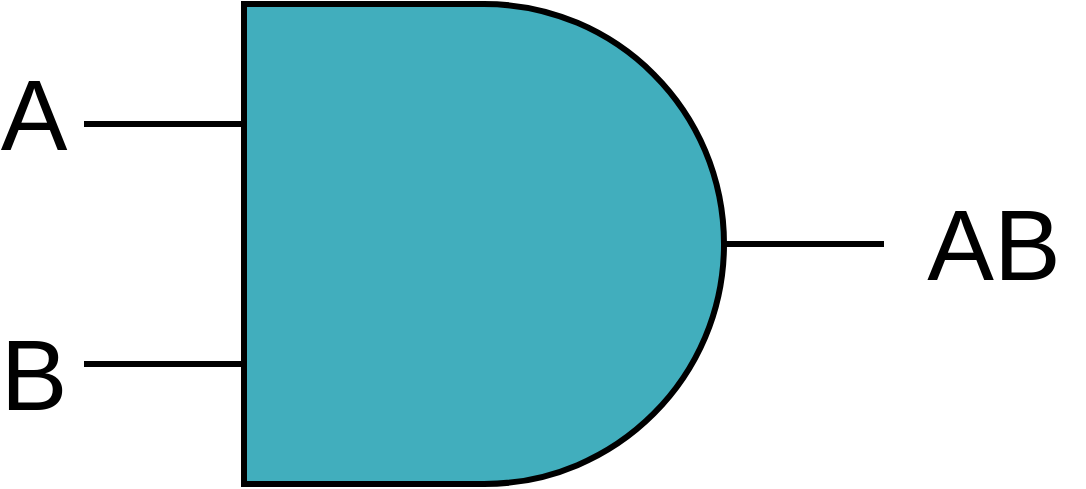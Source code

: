 <mxfile version="20.2.3" type="device"><diagram id="tFPdtOKYiH6UtCTCFxdF" name="Page-1"><mxGraphModel dx="1102" dy="745" grid="1" gridSize="10" guides="1" tooltips="1" connect="1" arrows="1" fold="1" page="1" pageScale="1" pageWidth="1100" pageHeight="850" math="0" shadow="0"><root><mxCell id="0"/><mxCell id="1" parent="0"/><mxCell id="6OJkeQXri4oJ7TsU05Rw-10" value="&lt;font style=&quot;font-size: 50px&quot;&gt;A&lt;/font&gt;" style="text;html=1;strokeColor=none;fillColor=none;align=center;verticalAlign=middle;whiteSpace=wrap;rounded=0;" parent="1" vertex="1"><mxGeometry x="280" y="220" width="30" height="30" as="geometry"/></mxCell><mxCell id="6OJkeQXri4oJ7TsU05Rw-11" value="&lt;font style=&quot;font-size: 50px&quot;&gt;B&lt;/font&gt;" style="text;html=1;strokeColor=none;fillColor=none;align=center;verticalAlign=middle;whiteSpace=wrap;rounded=0;" parent="1" vertex="1"><mxGeometry x="280" y="350" width="30" height="30" as="geometry"/></mxCell><mxCell id="6OJkeQXri4oJ7TsU05Rw-12" value="&lt;font style=&quot;font-size: 50px&quot;&gt;AB&lt;/font&gt;" style="text;html=1;strokeColor=none;fillColor=none;align=center;verticalAlign=middle;whiteSpace=wrap;rounded=0;" parent="1" vertex="1"><mxGeometry x="730" y="285" width="90" height="30" as="geometry"/></mxCell><mxCell id="Uj9tdh6EJ4qXvs8kNX-W-1" value="" style="verticalLabelPosition=bottom;shadow=0;dashed=0;align=center;html=1;verticalAlign=top;shape=mxgraph.electrical.logic_gates.logic_gate;operation=and;aspect=fixed;fillColor=#41AEBD;strokeWidth=3;" parent="1" vertex="1"><mxGeometry x="320" y="180" width="400" height="240" as="geometry"/></mxCell></root></mxGraphModel></diagram></mxfile>